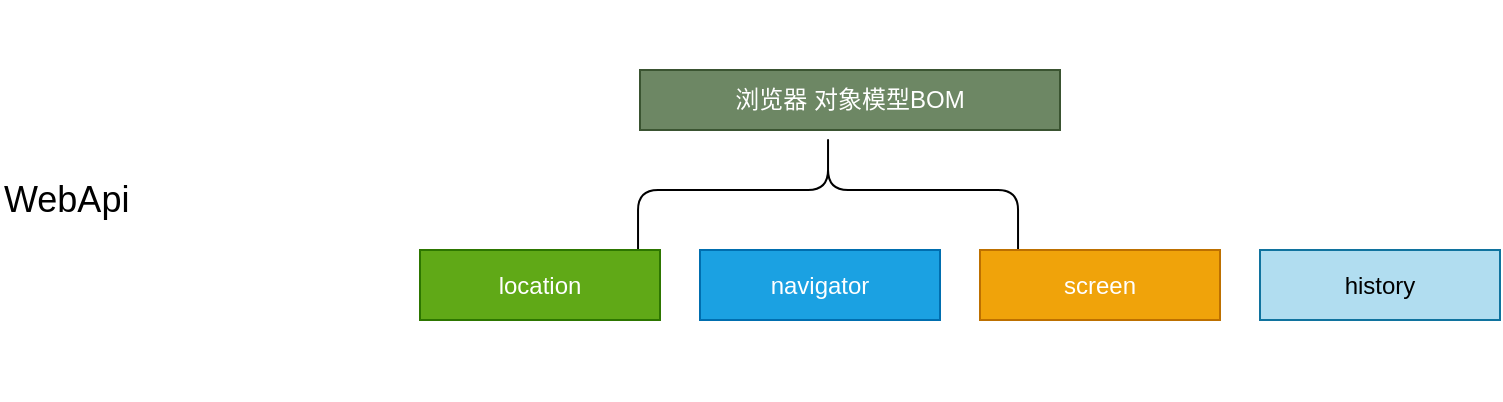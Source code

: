 <mxfile version="13.6.5">
    <diagram id="vuMF3LCkQswbdf4DAZPc" name="第 1 页">
        <mxGraphModel dx="788" dy="473" grid="1" gridSize="10" guides="1" tooltips="1" connect="1" arrows="1" fold="1" page="1" pageScale="1" pageWidth="827" pageHeight="1169" math="0" shadow="0">
            <root>
                <mxCell id="0"/>
                <mxCell id="1" parent="0"/>
                <mxCell id="2" value="浏览器 对象模型BOM" style="rounded=0;whiteSpace=wrap;html=1;fillColor=#6d8764;strokeColor=#3A5431;fontColor=#ffffff;" parent="1" vertex="1">
                    <mxGeometry x="350" y="65" width="210" height="30" as="geometry"/>
                </mxCell>
                <mxCell id="3" value="" style="shape=curlyBracket;whiteSpace=wrap;html=1;rounded=1;rotation=90;" parent="1" vertex="1">
                    <mxGeometry x="414" y="30" width="60.04" height="190" as="geometry"/>
                </mxCell>
                <mxCell id="11" value="location" style="rounded=0;whiteSpace=wrap;html=1;fillColor=#60a917;strokeColor=#2D7600;fontColor=#ffffff;" parent="1" vertex="1">
                    <mxGeometry x="240" y="155" width="120" height="35" as="geometry"/>
                </mxCell>
                <mxCell id="12" value="navigator" style="rounded=0;whiteSpace=wrap;html=1;fillColor=#1ba1e2;strokeColor=#006EAF;fontColor=#ffffff;" parent="1" vertex="1">
                    <mxGeometry x="380" y="155" width="120" height="35" as="geometry"/>
                </mxCell>
                <mxCell id="13" value="screen" style="rounded=0;whiteSpace=wrap;html=1;fillColor=#f0a30a;strokeColor=#BD7000;fontColor=#ffffff;" parent="1" vertex="1">
                    <mxGeometry x="520" y="155" width="120" height="35" as="geometry"/>
                </mxCell>
                <mxCell id="14" value="history" style="rounded=0;whiteSpace=wrap;html=1;fillColor=#b1ddf0;strokeColor=#10739e;" parent="1" vertex="1">
                    <mxGeometry x="660" y="155" width="120" height="35" as="geometry"/>
                </mxCell>
                <mxCell id="15" value="&lt;span style=&quot;font-size: 18px&quot;&gt;WebApi&lt;/span&gt;" style="text;html=1;strokeColor=none;fillColor=none;align=left;verticalAlign=middle;whiteSpace=wrap;rounded=0;" vertex="1" parent="1">
                    <mxGeometry x="30" y="30" width="130" height="200" as="geometry"/>
                </mxCell>
            </root>
        </mxGraphModel>
    </diagram>
</mxfile>